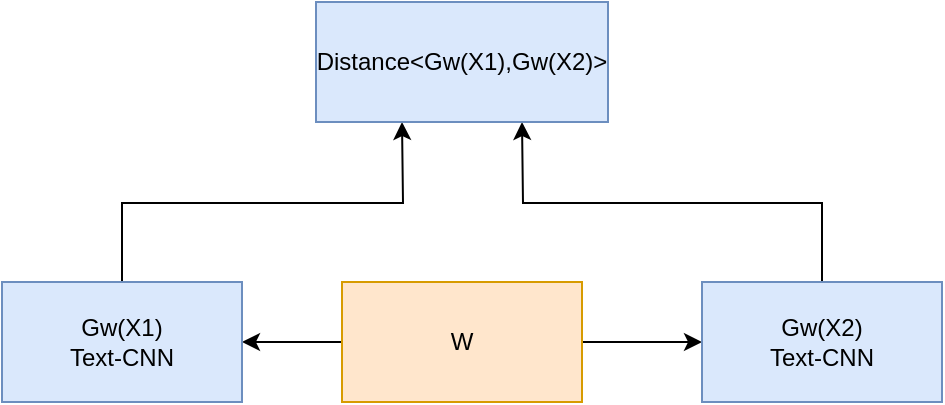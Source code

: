 <mxfile version="14.7.8" type="github"><diagram id="pIN5pW5CvqEyfhhLtvGw" name="Page-1"><mxGraphModel dx="1422" dy="748" grid="1" gridSize="10" guides="1" tooltips="1" connect="1" arrows="1" fold="1" page="1" pageScale="1" pageWidth="827" pageHeight="1169" math="0" shadow="0"><root><mxCell id="0"/><mxCell id="1" parent="0"/><mxCell id="m6izlbNzyAZJFGTDt-9T-3" style="edgeStyle=orthogonalEdgeStyle;rounded=0;orthogonalLoop=1;jettySize=auto;html=1;exitX=0;exitY=0.5;exitDx=0;exitDy=0;entryX=1;entryY=0.5;entryDx=0;entryDy=0;" parent="1" source="yE80zgvhp5vNQeS8jnoX-6" target="m6izlbNzyAZJFGTDt-9T-1" edge="1"><mxGeometry relative="1" as="geometry"/></mxCell><mxCell id="m6izlbNzyAZJFGTDt-9T-4" style="edgeStyle=orthogonalEdgeStyle;rounded=0;orthogonalLoop=1;jettySize=auto;html=1;exitX=1;exitY=0.5;exitDx=0;exitDy=0;entryX=0;entryY=0.5;entryDx=0;entryDy=0;" parent="1" source="yE80zgvhp5vNQeS8jnoX-6" target="m6izlbNzyAZJFGTDt-9T-2" edge="1"><mxGeometry relative="1" as="geometry"/></mxCell><mxCell id="yE80zgvhp5vNQeS8jnoX-6" value="W" style="rounded=0;whiteSpace=wrap;html=1;fillColor=#ffe6cc;strokeColor=#d79b00;" parent="1" vertex="1"><mxGeometry x="300" y="240" width="120" height="60" as="geometry"/></mxCell><mxCell id="m6izlbNzyAZJFGTDt-9T-5" style="edgeStyle=orthogonalEdgeStyle;rounded=0;orthogonalLoop=1;jettySize=auto;html=1;exitX=0.5;exitY=0;exitDx=0;exitDy=0;" parent="1" source="m6izlbNzyAZJFGTDt-9T-1" edge="1"><mxGeometry relative="1" as="geometry"><mxPoint x="330" y="160" as="targetPoint"/></mxGeometry></mxCell><mxCell id="m6izlbNzyAZJFGTDt-9T-1" value="&lt;font style=&quot;vertical-align: inherit&quot;&gt;&lt;font style=&quot;vertical-align: inherit&quot;&gt;Gw(X1)&lt;br&gt;Text-CNN&lt;br&gt;&lt;/font&gt;&lt;/font&gt;" style="rounded=0;whiteSpace=wrap;html=1;fillColor=#dae8fc;strokeColor=#6c8ebf;" parent="1" vertex="1"><mxGeometry x="130" y="240" width="120" height="60" as="geometry"/></mxCell><mxCell id="m6izlbNzyAZJFGTDt-9T-6" style="edgeStyle=orthogonalEdgeStyle;rounded=0;orthogonalLoop=1;jettySize=auto;html=1;exitX=0.5;exitY=0;exitDx=0;exitDy=0;" parent="1" source="m6izlbNzyAZJFGTDt-9T-2" edge="1"><mxGeometry relative="1" as="geometry"><mxPoint x="390" y="160" as="targetPoint"/></mxGeometry></mxCell><mxCell id="m6izlbNzyAZJFGTDt-9T-2" value="&lt;font style=&quot;vertical-align: inherit&quot;&gt;&lt;font style=&quot;vertical-align: inherit&quot;&gt;Gw(X2)&lt;br&gt;Text-CNN&lt;br&gt;&lt;/font&gt;&lt;/font&gt;" style="rounded=0;whiteSpace=wrap;html=1;fillColor=#dae8fc;strokeColor=#6c8ebf;" parent="1" vertex="1"><mxGeometry x="480" y="240" width="120" height="60" as="geometry"/></mxCell><mxCell id="m6izlbNzyAZJFGTDt-9T-7" value="&lt;font style=&quot;vertical-align: inherit&quot;&gt;&lt;font style=&quot;vertical-align: inherit&quot;&gt;Distance&amp;lt;Gw(X1),Gw(X2)&amp;gt;&lt;br&gt;&lt;/font&gt;&lt;/font&gt;" style="rounded=0;whiteSpace=wrap;html=1;fillColor=#dae8fc;strokeColor=#6c8ebf;" parent="1" vertex="1"><mxGeometry x="287" y="100" width="146" height="60" as="geometry"/></mxCell></root></mxGraphModel></diagram></mxfile>
